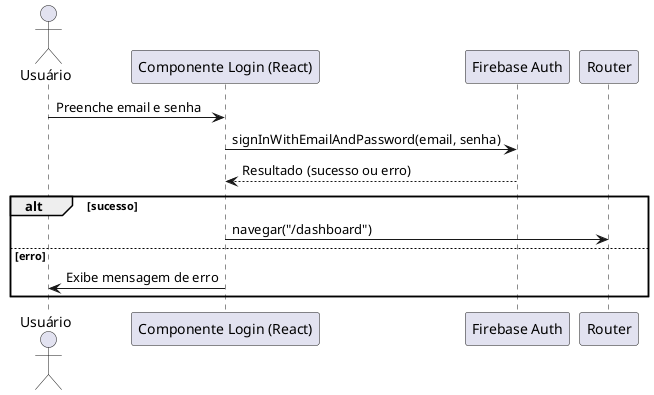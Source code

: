 @startuml  Sequência - Login do Usuário

actor Usuário
participant "Componente Login (React)" as Login
participant "Firebase Auth" as Firebase
participant "Router" as Router

Usuário -> Login : Preenche email e senha
Login -> Firebase : signInWithEmailAndPassword(email, senha)
Firebase --> Login : Resultado (sucesso ou erro)
alt sucesso
  Login -> Router : navegar("/dashboard")
else erro
  Login -> Usuário : Exibe mensagem de erro
end
@enduml
